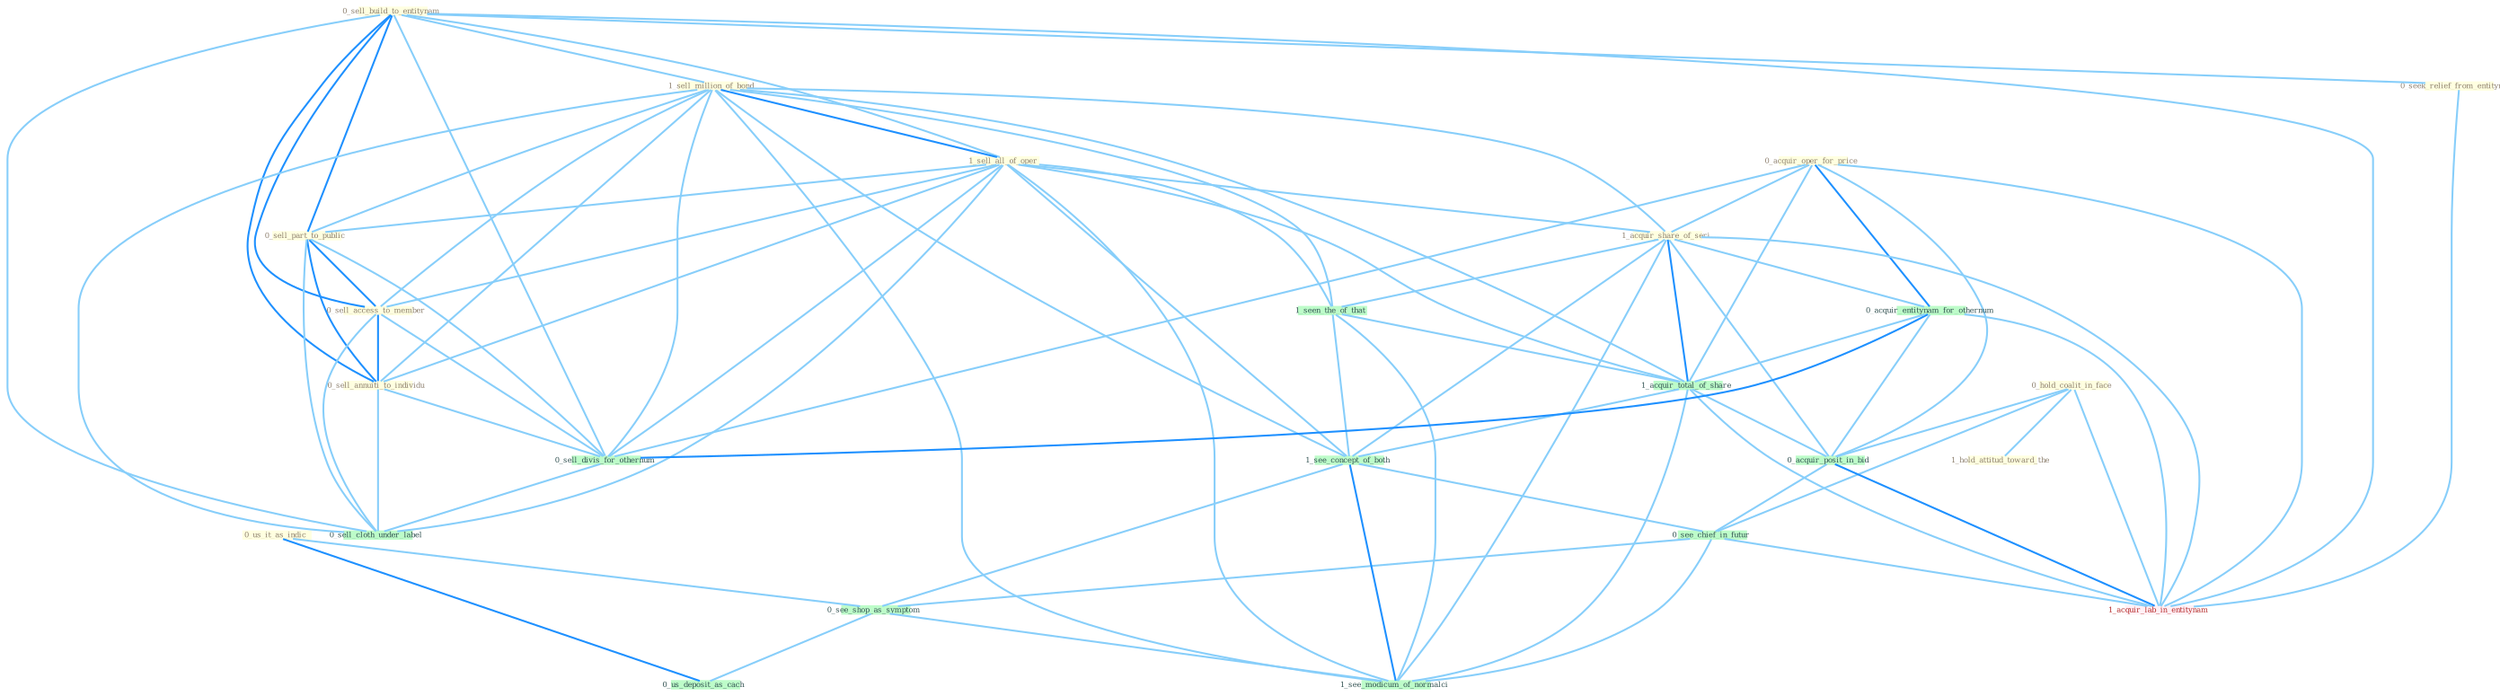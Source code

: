 Graph G{ 
    node
    [shape=polygon,style=filled,width=.5,height=.06,color="#BDFCC9",fixedsize=true,fontsize=4,
    fontcolor="#2f4f4f"];
    {node
    [color="#ffffe0", fontcolor="#8b7d6b"] "0_us_it_as_indic " "0_sell_build_to_entitynam " "0_seek_relief_from_entitynam " "0_hold_coalit_in_face " "1_sell_million_of_bond " "1_sell_all_of_oper " "0_sell_part_to_public " "0_sell_access_to_member " "1_hold_attitud_toward_the " "0_acquir_oper_for_price " "1_acquir_share_of_seri " "0_sell_annuiti_to_individu "}
{node [color="#fff0f5", fontcolor="#b22222"] "1_acquir_lab_in_entitynam "}
edge [color="#B0E2FF"];

	"0_us_it_as_indic " -- "0_see_shop_as_symptom " [w="1", color="#87cefa" ];
	"0_us_it_as_indic " -- "0_us_deposit_as_cach " [w="2", color="#1e90ff" , len=0.8];
	"0_sell_build_to_entitynam " -- "0_seek_relief_from_entitynam " [w="1", color="#87cefa" ];
	"0_sell_build_to_entitynam " -- "1_sell_million_of_bond " [w="1", color="#87cefa" ];
	"0_sell_build_to_entitynam " -- "1_sell_all_of_oper " [w="1", color="#87cefa" ];
	"0_sell_build_to_entitynam " -- "0_sell_part_to_public " [w="2", color="#1e90ff" , len=0.8];
	"0_sell_build_to_entitynam " -- "0_sell_access_to_member " [w="2", color="#1e90ff" , len=0.8];
	"0_sell_build_to_entitynam " -- "0_sell_annuiti_to_individu " [w="2", color="#1e90ff" , len=0.8];
	"0_sell_build_to_entitynam " -- "0_sell_divis_for_othernum " [w="1", color="#87cefa" ];
	"0_sell_build_to_entitynam " -- "0_sell_cloth_under_label " [w="1", color="#87cefa" ];
	"0_sell_build_to_entitynam " -- "1_acquir_lab_in_entitynam " [w="1", color="#87cefa" ];
	"0_seek_relief_from_entitynam " -- "1_acquir_lab_in_entitynam " [w="1", color="#87cefa" ];
	"0_hold_coalit_in_face " -- "1_hold_attitud_toward_the " [w="1", color="#87cefa" ];
	"0_hold_coalit_in_face " -- "0_acquir_posit_in_bid " [w="1", color="#87cefa" ];
	"0_hold_coalit_in_face " -- "0_see_chief_in_futur " [w="1", color="#87cefa" ];
	"0_hold_coalit_in_face " -- "1_acquir_lab_in_entitynam " [w="1", color="#87cefa" ];
	"1_sell_million_of_bond " -- "1_sell_all_of_oper " [w="2", color="#1e90ff" , len=0.8];
	"1_sell_million_of_bond " -- "0_sell_part_to_public " [w="1", color="#87cefa" ];
	"1_sell_million_of_bond " -- "0_sell_access_to_member " [w="1", color="#87cefa" ];
	"1_sell_million_of_bond " -- "1_acquir_share_of_seri " [w="1", color="#87cefa" ];
	"1_sell_million_of_bond " -- "0_sell_annuiti_to_individu " [w="1", color="#87cefa" ];
	"1_sell_million_of_bond " -- "1_seen_the_of_that " [w="1", color="#87cefa" ];
	"1_sell_million_of_bond " -- "0_sell_divis_for_othernum " [w="1", color="#87cefa" ];
	"1_sell_million_of_bond " -- "1_acquir_total_of_share " [w="1", color="#87cefa" ];
	"1_sell_million_of_bond " -- "0_sell_cloth_under_label " [w="1", color="#87cefa" ];
	"1_sell_million_of_bond " -- "1_see_concept_of_both " [w="1", color="#87cefa" ];
	"1_sell_million_of_bond " -- "1_see_modicum_of_normalci " [w="1", color="#87cefa" ];
	"1_sell_all_of_oper " -- "0_sell_part_to_public " [w="1", color="#87cefa" ];
	"1_sell_all_of_oper " -- "0_sell_access_to_member " [w="1", color="#87cefa" ];
	"1_sell_all_of_oper " -- "1_acquir_share_of_seri " [w="1", color="#87cefa" ];
	"1_sell_all_of_oper " -- "0_sell_annuiti_to_individu " [w="1", color="#87cefa" ];
	"1_sell_all_of_oper " -- "1_seen_the_of_that " [w="1", color="#87cefa" ];
	"1_sell_all_of_oper " -- "0_sell_divis_for_othernum " [w="1", color="#87cefa" ];
	"1_sell_all_of_oper " -- "1_acquir_total_of_share " [w="1", color="#87cefa" ];
	"1_sell_all_of_oper " -- "0_sell_cloth_under_label " [w="1", color="#87cefa" ];
	"1_sell_all_of_oper " -- "1_see_concept_of_both " [w="1", color="#87cefa" ];
	"1_sell_all_of_oper " -- "1_see_modicum_of_normalci " [w="1", color="#87cefa" ];
	"0_sell_part_to_public " -- "0_sell_access_to_member " [w="2", color="#1e90ff" , len=0.8];
	"0_sell_part_to_public " -- "0_sell_annuiti_to_individu " [w="2", color="#1e90ff" , len=0.8];
	"0_sell_part_to_public " -- "0_sell_divis_for_othernum " [w="1", color="#87cefa" ];
	"0_sell_part_to_public " -- "0_sell_cloth_under_label " [w="1", color="#87cefa" ];
	"0_sell_access_to_member " -- "0_sell_annuiti_to_individu " [w="2", color="#1e90ff" , len=0.8];
	"0_sell_access_to_member " -- "0_sell_divis_for_othernum " [w="1", color="#87cefa" ];
	"0_sell_access_to_member " -- "0_sell_cloth_under_label " [w="1", color="#87cefa" ];
	"0_acquir_oper_for_price " -- "1_acquir_share_of_seri " [w="1", color="#87cefa" ];
	"0_acquir_oper_for_price " -- "0_acquir_entitynam_for_othernum " [w="2", color="#1e90ff" , len=0.8];
	"0_acquir_oper_for_price " -- "0_sell_divis_for_othernum " [w="1", color="#87cefa" ];
	"0_acquir_oper_for_price " -- "1_acquir_total_of_share " [w="1", color="#87cefa" ];
	"0_acquir_oper_for_price " -- "0_acquir_posit_in_bid " [w="1", color="#87cefa" ];
	"0_acquir_oper_for_price " -- "1_acquir_lab_in_entitynam " [w="1", color="#87cefa" ];
	"1_acquir_share_of_seri " -- "0_acquir_entitynam_for_othernum " [w="1", color="#87cefa" ];
	"1_acquir_share_of_seri " -- "1_seen_the_of_that " [w="1", color="#87cefa" ];
	"1_acquir_share_of_seri " -- "1_acquir_total_of_share " [w="2", color="#1e90ff" , len=0.8];
	"1_acquir_share_of_seri " -- "0_acquir_posit_in_bid " [w="1", color="#87cefa" ];
	"1_acquir_share_of_seri " -- "1_see_concept_of_both " [w="1", color="#87cefa" ];
	"1_acquir_share_of_seri " -- "1_acquir_lab_in_entitynam " [w="1", color="#87cefa" ];
	"1_acquir_share_of_seri " -- "1_see_modicum_of_normalci " [w="1", color="#87cefa" ];
	"0_sell_annuiti_to_individu " -- "0_sell_divis_for_othernum " [w="1", color="#87cefa" ];
	"0_sell_annuiti_to_individu " -- "0_sell_cloth_under_label " [w="1", color="#87cefa" ];
	"0_acquir_entitynam_for_othernum " -- "0_sell_divis_for_othernum " [w="2", color="#1e90ff" , len=0.8];
	"0_acquir_entitynam_for_othernum " -- "1_acquir_total_of_share " [w="1", color="#87cefa" ];
	"0_acquir_entitynam_for_othernum " -- "0_acquir_posit_in_bid " [w="1", color="#87cefa" ];
	"0_acquir_entitynam_for_othernum " -- "1_acquir_lab_in_entitynam " [w="1", color="#87cefa" ];
	"1_seen_the_of_that " -- "1_acquir_total_of_share " [w="1", color="#87cefa" ];
	"1_seen_the_of_that " -- "1_see_concept_of_both " [w="1", color="#87cefa" ];
	"1_seen_the_of_that " -- "1_see_modicum_of_normalci " [w="1", color="#87cefa" ];
	"0_sell_divis_for_othernum " -- "0_sell_cloth_under_label " [w="1", color="#87cefa" ];
	"1_acquir_total_of_share " -- "0_acquir_posit_in_bid " [w="1", color="#87cefa" ];
	"1_acquir_total_of_share " -- "1_see_concept_of_both " [w="1", color="#87cefa" ];
	"1_acquir_total_of_share " -- "1_acquir_lab_in_entitynam " [w="1", color="#87cefa" ];
	"1_acquir_total_of_share " -- "1_see_modicum_of_normalci " [w="1", color="#87cefa" ];
	"0_acquir_posit_in_bid " -- "0_see_chief_in_futur " [w="1", color="#87cefa" ];
	"0_acquir_posit_in_bid " -- "1_acquir_lab_in_entitynam " [w="2", color="#1e90ff" , len=0.8];
	"1_see_concept_of_both " -- "0_see_chief_in_futur " [w="1", color="#87cefa" ];
	"1_see_concept_of_both " -- "0_see_shop_as_symptom " [w="1", color="#87cefa" ];
	"1_see_concept_of_both " -- "1_see_modicum_of_normalci " [w="2", color="#1e90ff" , len=0.8];
	"0_see_chief_in_futur " -- "0_see_shop_as_symptom " [w="1", color="#87cefa" ];
	"0_see_chief_in_futur " -- "1_acquir_lab_in_entitynam " [w="1", color="#87cefa" ];
	"0_see_chief_in_futur " -- "1_see_modicum_of_normalci " [w="1", color="#87cefa" ];
	"0_see_shop_as_symptom " -- "0_us_deposit_as_cach " [w="1", color="#87cefa" ];
	"0_see_shop_as_symptom " -- "1_see_modicum_of_normalci " [w="1", color="#87cefa" ];
}